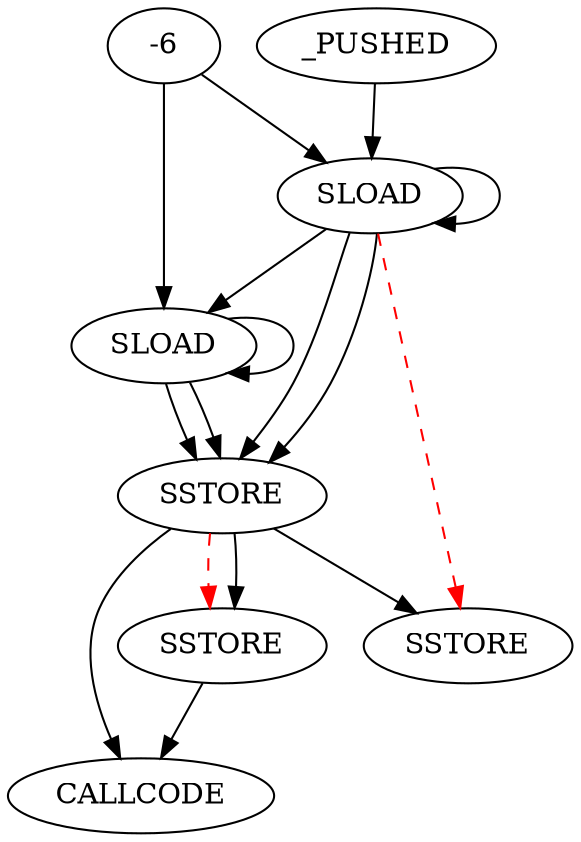 // TEST
digraph {
	n1 [label=SLOAD shape=oval]
	n6 [label=CALLCODE shape=oval]
	n3 [label=SSTORE shape=oval]
	n5 [label=SSTORE shape=oval]
	n0 [label=_PUSHED shape=oval]
	n4 [label=SSTORE shape=oval]
	n2 [label=SLOAD shape=oval]
	n1 -> n1 [label="" color="" style=""]
	-6 -> n1 [label="" color="" style=solid]
	n0 -> n1 [label="" color="" style=solid]
	n3 -> n6 [label="" color="" style=solid]
	n5 -> n6 [label="" color="" style=solid]
	n2 -> n3 [label="" color="" style=solid]
	n1 -> n3 [label="" color="" style=solid]
	n2 -> n3 [label="" color="" style=solid]
	n1 -> n3 [label="" color="" style=solid]
	n3 -> n5 [label="" color=red style=dashed]
	n3 -> n5 [label="" color="" style=solid]
	n3 -> n4 [label="" color="" style=solid]
	n1 -> n4 [label="" color=red style=dashed]
	-6 -> n2 [label="" color="" style=solid]
	n1 -> n2 [label="" color="" style=solid]
	n2 -> n2 [label="" color="" style=""]
}
